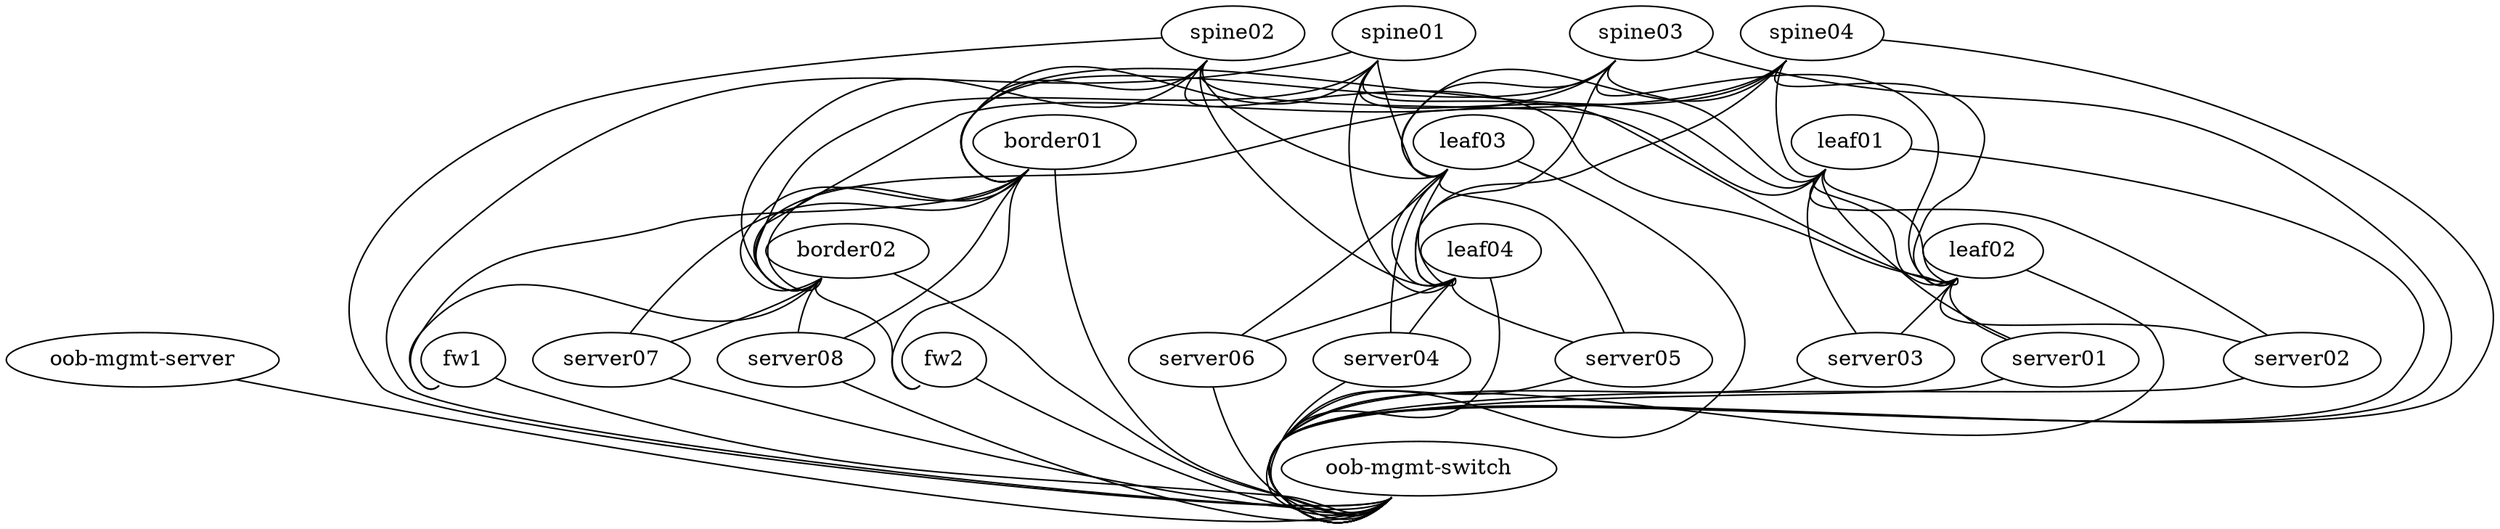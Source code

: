 graph multiverse_network {
   
   "oob-mgmt-server"  [function="oob-server" mgmt_ip="192.168.200.1" cpu="4" memory="2048"]
   "oob-mgmt-switch"  [function="oob-switch" mgmt_ip="192.168.200.251" ports="64"]

   "spine01" [function="spine"  os="sonic-202012-f6f4c7f4" mgmt_ip="192.168.200.21" ports="32"]
   "spine02" [function="spine"  os="sonic-202012-f6f4c7f4" mgmt_ip="192.168.200.22" ports="32"]
   "spine03" [function="spine"  os="sonic-202012-f6f4c7f4" mgmt_ip="192.168.200.23" ports="32"]
   "spine04" [function="spine"  os="sonic-202012-f6f4c7f4" mgmt_ip="192.168.200.24" ports="32"]
   
   "leaf01" [function="leaf"  os="sonic-202012-f6f4c7f4" mgmt_ip="192.168.200.41" ports="54"]
   "leaf02" [function="leaf"  os="sonic-202012-f6f4c7f4" mgmt_ip="192.168.200.42" ports="54"]
   "leaf03" [function="leaf"  os="sonic-202012-f6f4c7f4" mgmt_ip="192.168.200.43" ports="54"]
   "leaf04" [function="leaf"  os="sonic-202012-f6f4c7f4" mgmt_ip="192.168.200.44" ports="54"]
  
   "fw1" [function="leaf" os="sonic-202012-f6f4c7f4" mgmt_ip="192.168.200.11" ports="54"]
   "fw2" [function="leaf" os="sonic-202012-f6f4c7f4" mgmt_ip="192.168.200.12" ports="54"]
   "border01" [function="leaf" os="sonic-202012-f6f4c7f4" mgmt_ip="192.168.200.31" ports="54"]
   "border02" [function="leaf" os="sonic-202012-f6f4c7f4" mgmt_ip="192.168.200.32" ports="54"]

   "server01" [function="host" os="generic/ubuntu1804" mgmt_ip="192.168.200.81" nic_model="e1000" memory="1024"]
   "server02" [function="host" os="generic/ubuntu1804" mgmt_ip="192.168.200.82" nic_model="e1000" memory="1024"]
   "server03" [function="host" os="generic/ubuntu1804" mgmt_ip="192.168.200.83" nic_model="e1000" memory="1024"]
   "server04" [function="host" os="generic/ubuntu1804" mgmt_ip="192.168.200.84" nic_model="e1000" memory="1024"]
   "server05" [function="host" os="generic/ubuntu1804" mgmt_ip="192.168.200.85" nic_model="e1000" memory="1024"]
   "server06" [function="host" os="generic/ubuntu1804" mgmt_ip="192.168.200.86" nic_model="e1000" memory="1024"]
   "server07" [function="host" os="generic/ubuntu1804" mgmt_ip="192.168.200.87" nic_model="e1000" memory="1024"]
   "server08" [function="host" os="generic/ubuntu1804" mgmt_ip="192.168.200.88" nic_model="e1000" memory="1024"]

   "leaf01":"swp1" -- "server01":"eth1"
   "leaf01":"swp2" -- "server02":"eth1"
   "leaf01":"swp3" -- "server03":"eth1"
   "leaf02":"swp1" -- "server01":"eth2"
   "leaf02":"swp2" -- "server02":"eth2"
   "leaf02":"swp3" -- "server03":"eth2"
   "leaf03":"swp1" -- "server04":"eth1"
   "leaf03":"swp2" -- "server05":"eth1"
   "leaf03":"swp3" -- "server06":"eth1"
   "leaf04":"swp1" -- "server04":"eth2"
   "leaf04":"swp2" -- "server05":"eth2"
   "leaf04":"swp3" -- "server06":"eth2"

   "leaf01":"swp49" -- "leaf02":"swp49"
   "leaf01":"swp50" -- "leaf02":"swp50"
   "leaf03":"swp49" -- "leaf04":"swp49"
   "leaf03":"swp50" -- "leaf04":"swp50"
   "border01":"swp49" -- "border02":"swp49"
   "border01":"swp50" -- "border02":"swp50"

   "spine01":"swp1" -- "leaf01":"swp51"
   "spine02":"swp1" -- "leaf01":"swp52"
   "spine03":"swp1" -- "leaf01":"swp53"
   "spine04":"swp1" -- "leaf01":"swp54"
   "spine01":"swp2" -- "leaf02":"swp51"
   "spine02":"swp2" -- "leaf02":"swp52"
   "spine03":"swp2" -- "leaf02":"swp53"
   "spine04":"swp2" -- "leaf02":"swp54"
   "spine01":"swp3" -- "leaf03":"swp51"
   "spine02":"swp3" -- "leaf03":"swp52"
   "spine03":"swp3" -- "leaf03":"swp53"
   "spine04":"swp3" -- "leaf03":"swp54"
   "spine01":"swp4" -- "leaf04":"swp51"
   "spine02":"swp4" -- "leaf04":"swp52"
   "spine03":"swp4" -- "leaf04":"swp53"
   "spine04":"swp4" -- "leaf04":"swp54"
   "spine01":"swp5" -- "border01":"swp51"
   "spine02":"swp5" -- "border01":"swp52"
   "spine03":"swp5" -- "border01":"swp53"
   "spine04":"swp5" -- "border01":"swp54"
   "spine01":"swp6" -- "border02":"swp51"
   "spine02":"swp6" -- "border02":"swp52"
   "spine03":"swp6" -- "border02":"swp53"
   "spine04":"swp6" -- "border02":"swp54"

   "border01":"swp1" -- "server07":"eth1"
   "border01":"swp2" -- "server08":"eth1"
   "border01":"swp3" -- "fw1":"swp1"
   "border01":"swp4" -- "fw2":"swp1"
   "border02":"swp1" -- "server07":"eth2"
   "border02":"swp2" -- "server08":"eth2"
   "border02":"swp3" -- "fw1":"swp2"
   "border02":"swp4" -- "fw2":"swp2"
   
   "oob-mgmt-server":"eth1" -- "oob-mgmt-switch":"swp1"

   "spine01":"eth0" -- "oob-mgmt-switch":"swp2" [left_mac="44:38:50:22:01:01"]
   "spine02":"eth0" -- "oob-mgmt-switch":"swp3" [left_mac="44:38:50:22:01:02"]
   "spine03":"eth0" -- "oob-mgmt-switch":"swp4" [left_mac="44:38:50:22:01:03"]
   "spine04":"eth0" -- "oob-mgmt-switch":"swp5" [left_mac="44:38:50:22:01:04"]
  
   "fw1":"eth0" -- "oob-mgmt-switch":"swp6" [left_mac="44:38:10:22:01:01"]
   "fw2":"eth0" -- "oob-mgmt-switch":"swp7" [left_mac="44:38:10:22:01:02"]
   
   "border01":"eth0" -- "oob-mgmt-switch":"swp8" [left_mac="44:38:20:22:01:01"]
   "border02":"eth0" -- "oob-mgmt-switch":"swp9" [left_mac="44:38:20:22:01:02"]

   "leaf01":"eth0" -- "oob-mgmt-switch":"swp11" [left_mac="44:38:40:22:01:01"]
   "leaf02":"eth0" -- "oob-mgmt-switch":"swp12" [left_mac="44:38:40:22:01:02"]
   "leaf03":"eth0" -- "oob-mgmt-switch":"swp13" [left_mac="44:38:40:22:01:03"]
   "leaf04":"eth0" -- "oob-mgmt-switch":"swp14" [left_mac="44:38:40:22:01:04"]

   "server01":"eth0" -- "oob-mgmt-switch":"swp21" [left_mac="44:38:30:22:01:01"]
   "server02":"eth0" -- "oob-mgmt-switch":"swp22" [left_mac="44:38:30:22:01:02"]
   "server03":"eth0" -- "oob-mgmt-switch":"swp23" [left_mac="44:38:30:22:01:03"]
   "server04":"eth0" -- "oob-mgmt-switch":"swp24" [left_mac="44:38:30:22:01:04"]
   "server05":"eth0" -- "oob-mgmt-switch":"swp25" [left_mac="44:38:30:22:01:05"]
   "server06":"eth0" -- "oob-mgmt-switch":"swp26" [left_mac="44:38:30:22:01:06"]
   "server07":"eth0" -- "oob-mgmt-switch":"swp27" [left_mac="44:38:30:22:01:07"]
   "server08":"eth0" -- "oob-mgmt-switch":"swp28" [left_mac="44:38:30:22:01:08"]
}
